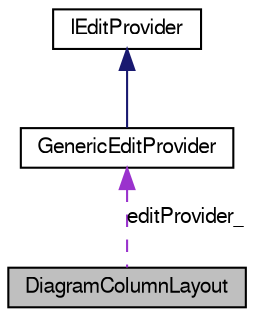 digraph G
{
  bgcolor="transparent";
  edge [fontname="FreeSans",fontsize=10,labelfontname="FreeSans",labelfontsize=10];
  node [fontname="FreeSans",fontsize=10,shape=record];
  Node1 [label="DiagramColumnLayout",height=0.2,width=0.4,color="black", fillcolor="grey75", style="filled" fontcolor="black"];
  Node2 -> Node1 [dir=back,color="darkorchid3",fontsize=10,style="dashed",label="editProvider_",fontname="FreeSans"];
  Node2 [label="GenericEditProvider",height=0.2,width=0.4,color="black",URL="$class_generic_edit_provider.html",tooltip="GenericEditProvider class."];
  Node3 -> Node2 [dir=back,color="midnightblue",fontsize=10,style="solid",fontname="FreeSans"];
  Node3 [label="IEditProvider",height=0.2,width=0.4,color="black",URL="$class_i_edit_provider.html",tooltip="IEditProvider interface."];
}
